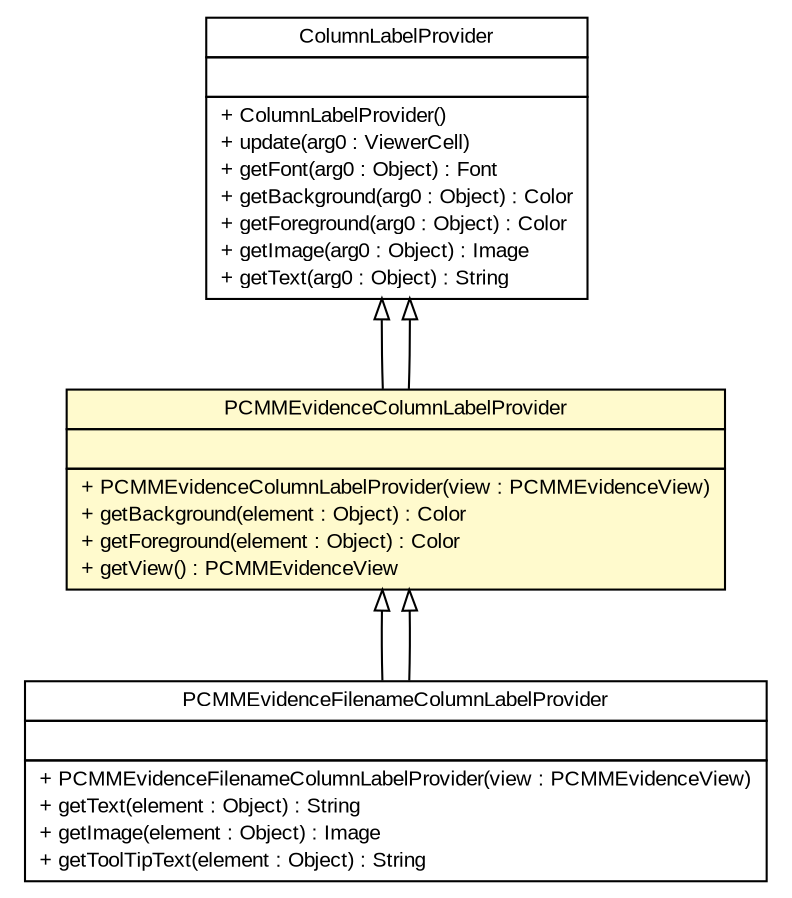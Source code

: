 #!/usr/local/bin/dot
#
# Class diagram 
# Generated by UMLGraph version R5_6-24-gf6e263 (http://www.umlgraph.org/)
#

digraph G {
	edge [fontname="arial",fontsize=10,labelfontname="arial",labelfontsize=10];
	node [fontname="arial",fontsize=10,shape=plaintext];
	nodesep=0.25;
	ranksep=0.5;
	// gov.sandia.cf.parts.ui.pcmm.editors.PCMMEvidenceFilenameColumnLabelProvider
	c263718 [label=<<table title="gov.sandia.cf.parts.ui.pcmm.editors.PCMMEvidenceFilenameColumnLabelProvider" border="0" cellborder="1" cellspacing="0" cellpadding="2" port="p" href="./editors/PCMMEvidenceFilenameColumnLabelProvider.html">
		<tr><td><table border="0" cellspacing="0" cellpadding="1">
<tr><td align="center" balign="center"> PCMMEvidenceFilenameColumnLabelProvider </td></tr>
		</table></td></tr>
		<tr><td><table border="0" cellspacing="0" cellpadding="1">
<tr><td align="left" balign="left">  </td></tr>
		</table></td></tr>
		<tr><td><table border="0" cellspacing="0" cellpadding="1">
<tr><td align="left" balign="left"> + PCMMEvidenceFilenameColumnLabelProvider(view : PCMMEvidenceView) </td></tr>
<tr><td align="left" balign="left"> + getText(element : Object) : String </td></tr>
<tr><td align="left" balign="left"> + getImage(element : Object) : Image </td></tr>
<tr><td align="left" balign="left"> + getToolTipText(element : Object) : String </td></tr>
		</table></td></tr>
		</table>>, URL="./editors/PCMMEvidenceFilenameColumnLabelProvider.html", fontname="arial", fontcolor="black", fontsize=10.0];
	// gov.sandia.cf.parts.ui.pcmm.PCMMEvidenceColumnLabelProvider
	c263738 [label=<<table title="gov.sandia.cf.parts.ui.pcmm.PCMMEvidenceColumnLabelProvider" border="0" cellborder="1" cellspacing="0" cellpadding="2" port="p" bgcolor="lemonChiffon" href="./PCMMEvidenceColumnLabelProvider.html">
		<tr><td><table border="0" cellspacing="0" cellpadding="1">
<tr><td align="center" balign="center"> PCMMEvidenceColumnLabelProvider </td></tr>
		</table></td></tr>
		<tr><td><table border="0" cellspacing="0" cellpadding="1">
<tr><td align="left" balign="left">  </td></tr>
		</table></td></tr>
		<tr><td><table border="0" cellspacing="0" cellpadding="1">
<tr><td align="left" balign="left"> + PCMMEvidenceColumnLabelProvider(view : PCMMEvidenceView) </td></tr>
<tr><td align="left" balign="left"> + getBackground(element : Object) : Color </td></tr>
<tr><td align="left" balign="left"> + getForeground(element : Object) : Color </td></tr>
<tr><td align="left" balign="left"> + getView() : PCMMEvidenceView </td></tr>
		</table></td></tr>
		</table>>, URL="./PCMMEvidenceColumnLabelProvider.html", fontname="arial", fontcolor="black", fontsize=10.0];
	//gov.sandia.cf.parts.ui.pcmm.editors.PCMMEvidenceFilenameColumnLabelProvider extends gov.sandia.cf.parts.ui.pcmm.PCMMEvidenceColumnLabelProvider
	c263738:p -> c263718:p [dir=back,arrowtail=empty];
	//gov.sandia.cf.parts.ui.pcmm.PCMMEvidenceColumnLabelProvider extends org.eclipse.jface.viewers.ColumnLabelProvider
	c263901:p -> c263738:p [dir=back,arrowtail=empty];
	//gov.sandia.cf.parts.ui.pcmm.PCMMEvidenceColumnLabelProvider extends org.eclipse.jface.viewers.ColumnLabelProvider
	c263901:p -> c263738:p [dir=back,arrowtail=empty];
	//gov.sandia.cf.parts.ui.pcmm.editors.PCMMEvidenceFilenameColumnLabelProvider extends gov.sandia.cf.parts.ui.pcmm.PCMMEvidenceColumnLabelProvider
	c263738:p -> c263718:p [dir=back,arrowtail=empty];
	// org.eclipse.jface.viewers.ColumnLabelProvider
	c263901 [label=<<table title="org.eclipse.jface.viewers.ColumnLabelProvider" border="0" cellborder="1" cellspacing="0" cellpadding="2" port="p" href="http://java.sun.com/j2se/1.4.2/docs/api/org/eclipse/jface/viewers/ColumnLabelProvider.html">
		<tr><td><table border="0" cellspacing="0" cellpadding="1">
<tr><td align="center" balign="center"> ColumnLabelProvider </td></tr>
		</table></td></tr>
		<tr><td><table border="0" cellspacing="0" cellpadding="1">
<tr><td align="left" balign="left">  </td></tr>
		</table></td></tr>
		<tr><td><table border="0" cellspacing="0" cellpadding="1">
<tr><td align="left" balign="left"> + ColumnLabelProvider() </td></tr>
<tr><td align="left" balign="left"> + update(arg0 : ViewerCell) </td></tr>
<tr><td align="left" balign="left"> + getFont(arg0 : Object) : Font </td></tr>
<tr><td align="left" balign="left"> + getBackground(arg0 : Object) : Color </td></tr>
<tr><td align="left" balign="left"> + getForeground(arg0 : Object) : Color </td></tr>
<tr><td align="left" balign="left"> + getImage(arg0 : Object) : Image </td></tr>
<tr><td align="left" balign="left"> + getText(arg0 : Object) : String </td></tr>
		</table></td></tr>
		</table>>, URL="http://java.sun.com/j2se/1.4.2/docs/api/org/eclipse/jface/viewers/ColumnLabelProvider.html", fontname="arial", fontcolor="black", fontsize=10.0];
}

